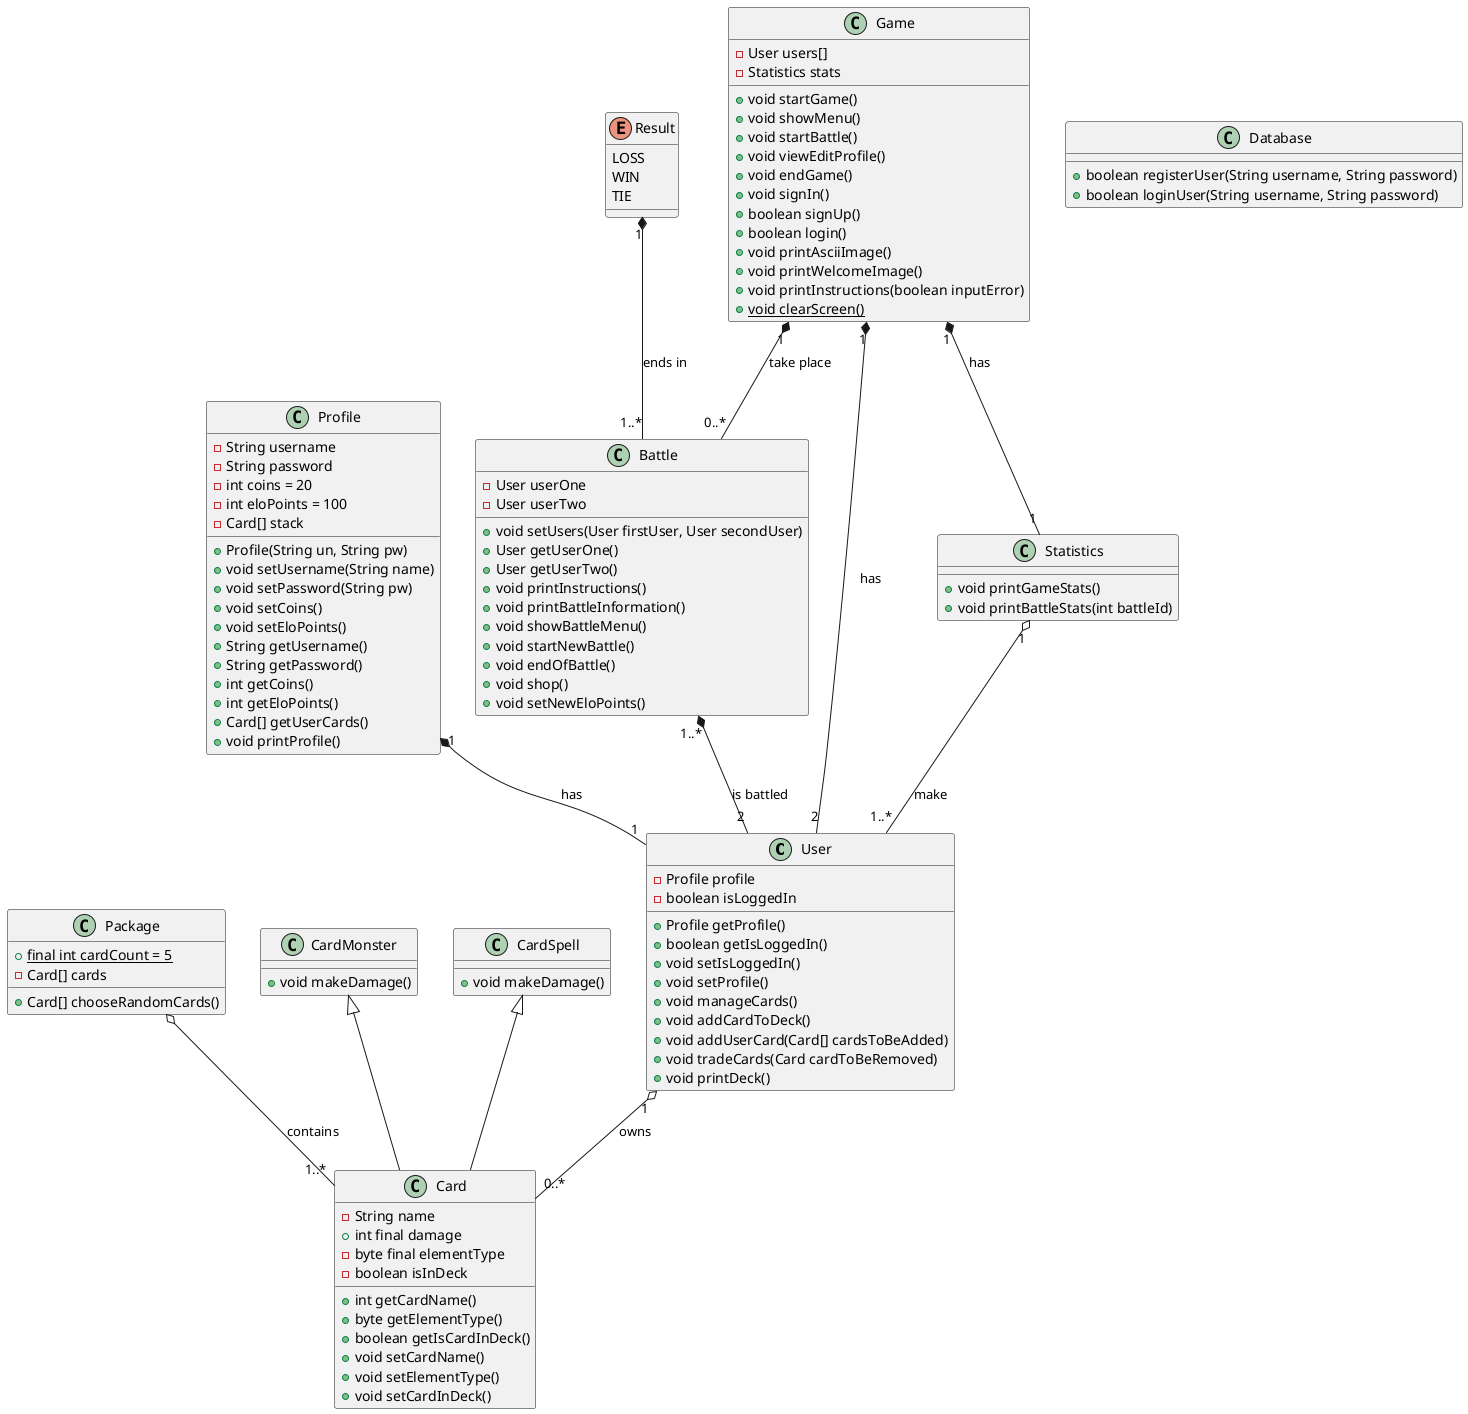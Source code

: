@startuml
class User
{
    -Profile profile
    -boolean isLoggedIn
    +Profile getProfile()
    +boolean getIsLoggedIn()
    +void setIsLoggedIn()
    +void setProfile()
    +void manageCards()
    +void addCardToDeck()
    +void addUserCard(Card[] cardsToBeAdded)
    +void tradeCards(Card cardToBeRemoved)
    +void printDeck()
}
class Profile
{
    -String username
    -String password
    -int coins = 20
    -int eloPoints = 100
    -Card[] stack
    +Profile(String un, String pw)
    +void setUsername(String name)
    +void setPassword(String pw)
    +void setCoins()
    +void setEloPoints()
    +String getUsername()
    +String getPassword()
    +int getCoins()
    +int getEloPoints()
    +Card[] getUserCards()
    +void printProfile()
}
enum Result
{
    LOSS
    WIN
    TIE
}
class Package
{
    +{static} final int cardCount = 5
    -Card[] cards
    +Card[] chooseRandomCards()
}
class Card
{
    -String name
    +int final damage
    -byte final elementType
    -boolean isInDeck
    +int getCardName()
    +byte getElementType()
    +boolean getIsCardInDeck()
    +void setCardName()
    +void setElementType()
    +void setCardInDeck()
}
class CardMonster
{
    +void makeDamage()
}
class CardSpell
{
    +void makeDamage()
}
class Battle
{
    -User userOne
    -User userTwo
    +void setUsers(User firstUser, User secondUser)
    +User getUserOne()
    +User getUserTwo()
    +void printInstructions()
    +void printBattleInformation()
    +void showBattleMenu()
    +void startNewBattle()
    +void endOfBattle()
    +void shop()
    +void setNewEloPoints()
}
class Game
{
    -User users[]
    -Statistics stats
    +void startGame()
    +void showMenu()
    +void startBattle()
    +void viewEditProfile()
    +void endGame()
    +void signIn()
    +boolean signUp()
    +boolean login()
    +void printAsciiImage()
    +void printWelcomeImage()
    +void printInstructions(boolean inputError)
    +{static} void clearScreen()
}
class Statistics
{
    +void printGameStats()
    +void printBattleStats(int battleId)
}
class Database
{
    +boolean registerUser(String username, String password)
    +boolean loginUser(String username, String password)
}

CardMonster <|-- Card
CardSpell <|-- Card
User "1" o-- "0..*" Card : "owns"
Game "1" *-- "0..*" Battle : "take place"
Game "1" *-- "1" Statistics : "has"
Game "1" *-- "2" User : "has"
Package o-- "1..*" Card : "contains"
Battle "1..*" *-- "2" User : "is battled"
Result "1" *-- "1..*" Battle : "ends in"
Statistics "1" o-- "1..*" User : "make"
Profile "1" *-- "1" User : "has"
@enduml